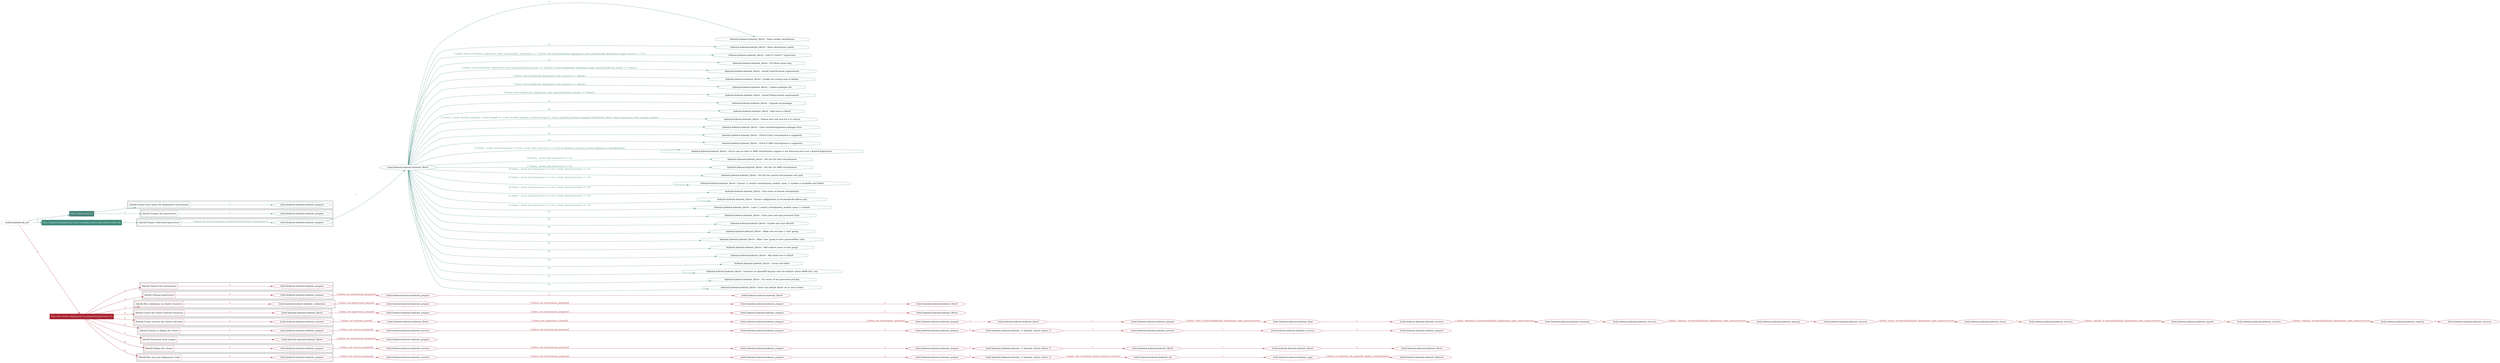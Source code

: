 digraph {
	graph [concentrate=true ordering=in rankdir=LR ratio=fill]
	edge [esep=5 sep=10]
	"kubeinit/playbook.yml" [id=root_node style=dotted]
	play_2ddb8e21 [label="Play: Initial setup (1)" color="#48847a" fontcolor="#ffffff" id=play_2ddb8e21 shape=box style=filled tooltip=localhost]
	"kubeinit/playbook.yml" -> play_2ddb8e21 [label="1 " color="#48847a" fontcolor="#48847a" id=edge_68eadd86 labeltooltip="1 " tooltip="1 "]
	subgraph "kubeinit.kubeinit.kubeinit_prepare" {
		role_be6cf33f [label="[role] kubeinit.kubeinit.kubeinit_prepare" color="#48847a" id=role_be6cf33f tooltip="kubeinit.kubeinit.kubeinit_prepare"]
	}
	subgraph "kubeinit.kubeinit.kubeinit_prepare" {
		role_a92c097d [label="[role] kubeinit.kubeinit.kubeinit_prepare" color="#48847a" id=role_a92c097d tooltip="kubeinit.kubeinit.kubeinit_prepare"]
	}
	subgraph "Play: Initial setup (1)" {
		play_2ddb8e21 -> block_52557216 [label=1 color="#48847a" fontcolor="#48847a" id=edge_1f7f72be labeltooltip=1 tooltip=1]
		subgraph cluster_block_52557216 {
			block_52557216 [label="[block] Gather facts about the deployment environment" color="#48847a" id=block_52557216 labeltooltip="Gather facts about the deployment environment" shape=box tooltip="Gather facts about the deployment environment"]
			block_52557216 -> role_be6cf33f [label="1 " color="#48847a" fontcolor="#48847a" id=edge_240f2857 labeltooltip="1 " tooltip="1 "]
		}
		play_2ddb8e21 -> block_d12c703f [label=2 color="#48847a" fontcolor="#48847a" id=edge_865a74bf labeltooltip=2 tooltip=2]
		subgraph cluster_block_d12c703f {
			block_d12c703f [label="[block] Prepare the hypervisors" color="#48847a" id=block_d12c703f labeltooltip="Prepare the hypervisors" shape=box tooltip="Prepare the hypervisors"]
			block_d12c703f -> role_a92c097d [label="1 " color="#48847a" fontcolor="#48847a" id=edge_dc809b95 labeltooltip="1 " tooltip="1 "]
		}
	}
	play_a19885e9 [label="Play: Prepare all hypervisor hosts to deploy service and cluster nodes (0)" color="#418b7d" fontcolor="#ffffff" id=play_a19885e9 shape=box style=filled tooltip="Play: Prepare all hypervisor hosts to deploy service and cluster nodes (0)"]
	"kubeinit/playbook.yml" -> play_a19885e9 [label="2 " color="#418b7d" fontcolor="#418b7d" id=edge_f4ba364e labeltooltip="2 " tooltip="2 "]
	subgraph "kubeinit.kubeinit.kubeinit_libvirt" {
		role_08b41b4d [label="[role] kubeinit.kubeinit.kubeinit_libvirt" color="#418b7d" id=role_08b41b4d tooltip="kubeinit.kubeinit.kubeinit_libvirt"]
		task_6a927951 [label="kubeinit.kubeinit.kubeinit_libvirt : Show ansible_distribution" color="#418b7d" id=task_6a927951 shape=octagon tooltip="kubeinit.kubeinit.kubeinit_libvirt : Show ansible_distribution"]
		role_08b41b4d -> task_6a927951 [label="1 " color="#418b7d" fontcolor="#418b7d" id=edge_8b10ac82 labeltooltip="1 " tooltip="1 "]
		task_d7b61d42 [label="kubeinit.kubeinit.kubeinit_libvirt : Show distribution_family" color="#418b7d" id=task_d7b61d42 shape=octagon tooltip="kubeinit.kubeinit.kubeinit_libvirt : Show distribution_family"]
		role_08b41b4d -> task_d7b61d42 [label="2 " color="#418b7d" fontcolor="#418b7d" id=edge_a71e2b2e labeltooltip="2 " tooltip="2 "]
		task_85e3b3ca [label="kubeinit.kubeinit.kubeinit_libvirt : Fails if CentOS 7 hypervisor" color="#418b7d" id=task_85e3b3ca shape=octagon tooltip="kubeinit.kubeinit.kubeinit_libvirt : Fails if CentOS 7 hypervisor"]
		role_08b41b4d -> task_85e3b3ca [label="3 [when: (hostvars[kubeinit_deployment_node_name].ansible_distribution == 'CentOS' and hostvars[kubeinit_deployment_node_name].ansible_distribution_major_version == \"7\")]" color="#418b7d" fontcolor="#418b7d" id=edge_622d1def labeltooltip="3 [when: (hostvars[kubeinit_deployment_node_name].ansible_distribution == 'CentOS' and hostvars[kubeinit_deployment_node_name].ansible_distribution_major_version == \"7\")]" tooltip="3 [when: (hostvars[kubeinit_deployment_node_name].ansible_distribution == 'CentOS' and hostvars[kubeinit_deployment_node_name].ansible_distribution_major_version == \"7\")]"]
		task_50e1c376 [label="kubeinit.kubeinit.kubeinit_libvirt : Fix libvirt qemu bug" color="#418b7d" id=task_50e1c376 shape=octagon tooltip="kubeinit.kubeinit.kubeinit_libvirt : Fix libvirt qemu bug"]
		role_08b41b4d -> task_50e1c376 [label="4 " color="#418b7d" fontcolor="#418b7d" id=edge_ab2e9c7b labeltooltip="4 " tooltip="4 "]
		task_b64d51ab [label="kubeinit.kubeinit.kubeinit_libvirt : Install CentOS based requirements" color="#418b7d" id=task_b64d51ab shape=octagon tooltip="kubeinit.kubeinit.kubeinit_libvirt : Install CentOS based requirements"]
		role_08b41b4d -> task_b64d51ab [label="5 [when: hostvars[kubeinit_deployment_node_name].distribution_family == 'CentOS' or hostvars[kubeinit_deployment_node_name].distribution_family == 'Fedora']" color="#418b7d" fontcolor="#418b7d" id=edge_4b8a35ad labeltooltip="5 [when: hostvars[kubeinit_deployment_node_name].distribution_family == 'CentOS' or hostvars[kubeinit_deployment_node_name].distribution_family == 'Fedora']" tooltip="5 [when: hostvars[kubeinit_deployment_node_name].distribution_family == 'CentOS' or hostvars[kubeinit_deployment_node_name].distribution_family == 'Fedora']"]
		task_849af0a3 [label="kubeinit.kubeinit.kubeinit_libvirt : Enable the testing repo in Debian" color="#418b7d" id=task_849af0a3 shape=octagon tooltip="kubeinit.kubeinit.kubeinit_libvirt : Enable the testing repo in Debian"]
		role_08b41b4d -> task_849af0a3 [label="6 [when: hostvars[kubeinit_deployment_node_name].os == 'debian']" color="#418b7d" fontcolor="#418b7d" id=edge_bc178ceb labeltooltip="6 [when: hostvars[kubeinit_deployment_node_name].os == 'debian']" tooltip="6 [when: hostvars[kubeinit_deployment_node_name].os == 'debian']"]
		task_544d152c [label="kubeinit.kubeinit.kubeinit_libvirt : Update packages list" color="#418b7d" id=task_544d152c shape=octagon tooltip="kubeinit.kubeinit.kubeinit_libvirt : Update packages list"]
		role_08b41b4d -> task_544d152c [label="7 [when: hostvars[kubeinit_deployment_node_name].os == 'debian']" color="#418b7d" fontcolor="#418b7d" id=edge_e316529e labeltooltip="7 [when: hostvars[kubeinit_deployment_node_name].os == 'debian']" tooltip="7 [when: hostvars[kubeinit_deployment_node_name].os == 'debian']"]
		task_3ed53340 [label="kubeinit.kubeinit.kubeinit_libvirt : Install Debian based requirements" color="#418b7d" id=task_3ed53340 shape=octagon tooltip="kubeinit.kubeinit.kubeinit_libvirt : Install Debian based requirements"]
		role_08b41b4d -> task_3ed53340 [label="8 [when: hostvars[kubeinit_deployment_node_name].distribution_family == 'Debian']" color="#418b7d" fontcolor="#418b7d" id=edge_1969a600 labeltooltip="8 [when: hostvars[kubeinit_deployment_node_name].distribution_family == 'Debian']" tooltip="8 [when: hostvars[kubeinit_deployment_node_name].distribution_family == 'Debian']"]
		task_92a5f423 [label="kubeinit.kubeinit.kubeinit_libvirt : Upgrade all packages" color="#418b7d" id=task_92a5f423 shape=octagon tooltip="kubeinit.kubeinit.kubeinit_libvirt : Upgrade all packages"]
		role_08b41b4d -> task_92a5f423 [label="9 " color="#418b7d" fontcolor="#418b7d" id=edge_8fa494d7 labeltooltip="9 " tooltip="9 "]
		task_e8bb26d6 [label="kubeinit.kubeinit.kubeinit_libvirt : Add users to libvirt" color="#418b7d" id=task_e8bb26d6 shape=octagon tooltip="kubeinit.kubeinit.kubeinit_libvirt : Add users to libvirt"]
		role_08b41b4d -> task_e8bb26d6 [label="10 " color="#418b7d" fontcolor="#418b7d" id=edge_59e5b825 labeltooltip="10 " tooltip="10 "]
		task_59cddda2 [label="kubeinit.kubeinit.kubeinit_libvirt : Reboot host and wait for it to restart" color="#418b7d" id=task_59cddda2 shape=octagon tooltip="kubeinit.kubeinit.kubeinit_libvirt : Reboot host and wait for it to restart"]
		role_08b41b4d -> task_59cddda2 [label="11 [when: (_result_installed_packages_centos.changed or _result_installed_packages_debian.changed or _result_upgraded_packages.changed) and kubeinit_libvirt_reboot_hypervisors_after_package_update]" color="#418b7d" fontcolor="#418b7d" id=edge_4f284ac4 labeltooltip="11 [when: (_result_installed_packages_centos.changed or _result_installed_packages_debian.changed or _result_upgraded_packages.changed) and kubeinit_libvirt_reboot_hypervisors_after_package_update]" tooltip="11 [when: (_result_installed_packages_centos.changed or _result_installed_packages_debian.changed or _result_upgraded_packages.changed) and kubeinit_libvirt_reboot_hypervisors_after_package_update]"]
		task_26b71918 [label="kubeinit.kubeinit.kubeinit_libvirt : Clear installed/upgraded packages facts" color="#418b7d" id=task_26b71918 shape=octagon tooltip="kubeinit.kubeinit.kubeinit_libvirt : Clear installed/upgraded packages facts"]
		role_08b41b4d -> task_26b71918 [label="12 " color="#418b7d" fontcolor="#418b7d" id=edge_97cb4168 labeltooltip="12 " tooltip="12 "]
		task_96b1e086 [label="kubeinit.kubeinit.kubeinit_libvirt : Check if Intel virtualization is supported" color="#418b7d" id=task_96b1e086 shape=octagon tooltip="kubeinit.kubeinit.kubeinit_libvirt : Check if Intel virtualization is supported"]
		role_08b41b4d -> task_96b1e086 [label="13 " color="#418b7d" fontcolor="#418b7d" id=edge_eb38524d labeltooltip="13 " tooltip="13 "]
		task_dd92a0d4 [label="kubeinit.kubeinit.kubeinit_libvirt : Check if AMD virtualization is supported" color="#418b7d" id=task_dd92a0d4 shape=octagon tooltip="kubeinit.kubeinit.kubeinit_libvirt : Check if AMD virtualization is supported"]
		role_08b41b4d -> task_dd92a0d4 [label="14 " color="#418b7d" fontcolor="#418b7d" id=edge_ce9cf7ab labeltooltip="14 " tooltip="14 "]
		task_05ab2b16 [label="kubeinit.kubeinit.kubeinit_libvirt : Fail in case no Intel or AMD virtualization support is not detected and is not a hosted deployment." color="#418b7d" id=task_05ab2b16 shape=octagon tooltip="kubeinit.kubeinit.kubeinit_libvirt : Fail in case no Intel or AMD virtualization support is not detected and is not a hosted deployment."]
		role_08b41b4d -> task_05ab2b16 [label="15 [when: _result_intel_processor.rc != 0 and _result_amd_processor.rc != 0 and not (kubeinit_inventory_hosted_deployment | default(false))]" color="#418b7d" fontcolor="#418b7d" id=edge_81df37b1 labeltooltip="15 [when: _result_intel_processor.rc != 0 and _result_amd_processor.rc != 0 and not (kubeinit_inventory_hosted_deployment | default(false))]" tooltip="15 [when: _result_intel_processor.rc != 0 and _result_amd_processor.rc != 0 and not (kubeinit_inventory_hosted_deployment | default(false))]"]
		task_f7043f88 [label="kubeinit.kubeinit.kubeinit_libvirt : Set fact for Intel virtualization" color="#418b7d" id=task_f7043f88 shape=octagon tooltip="kubeinit.kubeinit.kubeinit_libvirt : Set fact for Intel virtualization"]
		role_08b41b4d -> task_f7043f88 [label="16 [when: _result_intel_processor.rc == 0]" color="#418b7d" fontcolor="#418b7d" id=edge_19f4fea4 labeltooltip="16 [when: _result_intel_processor.rc == 0]" tooltip="16 [when: _result_intel_processor.rc == 0]"]
		task_cc2a5662 [label="kubeinit.kubeinit.kubeinit_libvirt : Set fact for AMD virtualization" color="#418b7d" id=task_cc2a5662 shape=octagon tooltip="kubeinit.kubeinit.kubeinit_libvirt : Set fact for AMD virtualization"]
		role_08b41b4d -> task_cc2a5662 [label="17 [when: _result_amd_processor.rc == 0]" color="#418b7d" fontcolor="#418b7d" id=edge_497802e7 labeltooltip="17 [when: _result_amd_processor.rc == 0]" tooltip="17 [when: _result_amd_processor.rc == 0]"]
		task_36c834d0 [label="kubeinit.kubeinit.kubeinit_libvirt : Set fact for nested virtualization test path" color="#418b7d" id=task_36c834d0 shape=octagon tooltip="kubeinit.kubeinit.kubeinit_libvirt : Set fact for nested virtualization test path"]
		role_08b41b4d -> task_36c834d0 [label="18 [when: _result_intel_processor.rc == 0 or _result_amd_processor.rc == 0]" color="#418b7d" fontcolor="#418b7d" id=edge_061f41ca labeltooltip="18 [when: _result_intel_processor.rc == 0 or _result_amd_processor.rc == 0]" tooltip="18 [when: _result_intel_processor.rc == 0 or _result_amd_processor.rc == 0]"]
		task_388ab253 [label="kubeinit.kubeinit.kubeinit_libvirt : Ensure {{ nested_virtualization_module_name }} module is available and loaded" color="#418b7d" id=task_388ab253 shape=octagon tooltip="kubeinit.kubeinit.kubeinit_libvirt : Ensure {{ nested_virtualization_module_name }} module is available and loaded"]
		role_08b41b4d -> task_388ab253 [label="19 [when: _result_intel_processor.rc == 0 or _result_amd_processor.rc == 0]" color="#418b7d" fontcolor="#418b7d" id=edge_1cafc811 labeltooltip="19 [when: _result_intel_processor.rc == 0 or _result_amd_processor.rc == 0]" tooltip="19 [when: _result_intel_processor.rc == 0 or _result_amd_processor.rc == 0]"]
		task_91b04ce1 [label="kubeinit.kubeinit.kubeinit_libvirt : Test status of nested virtualization" color="#418b7d" id=task_91b04ce1 shape=octagon tooltip="kubeinit.kubeinit.kubeinit_libvirt : Test status of nested virtualization"]
		role_08b41b4d -> task_91b04ce1 [label="20 [when: _result_intel_processor.rc == 0 or _result_amd_processor.rc == 0]" color="#418b7d" fontcolor="#418b7d" id=edge_7a78c394 labeltooltip="20 [when: _result_intel_processor.rc == 0 or _result_amd_processor.rc == 0]" tooltip="20 [when: _result_intel_processor.rc == 0 or _result_amd_processor.rc == 0]"]
		task_13fdd59e [label="kubeinit.kubeinit.kubeinit_libvirt : Persist configuration in /etc/modprobe.d/kvm.conf" color="#418b7d" id=task_13fdd59e shape=octagon tooltip="kubeinit.kubeinit.kubeinit_libvirt : Persist configuration in /etc/modprobe.d/kvm.conf"]
		role_08b41b4d -> task_13fdd59e [label="21 [when: _result_intel_processor.rc == 0 or _result_amd_processor.rc == 0]" color="#418b7d" fontcolor="#418b7d" id=edge_20e3887d labeltooltip="21 [when: _result_intel_processor.rc == 0 or _result_amd_processor.rc == 0]" tooltip="21 [when: _result_intel_processor.rc == 0 or _result_amd_processor.rc == 0]"]
		task_ee908ef3 [label="kubeinit.kubeinit.kubeinit_libvirt : Load {{ nested_virtualization_module_name }} module" color="#418b7d" id=task_ee908ef3 shape=octagon tooltip="kubeinit.kubeinit.kubeinit_libvirt : Load {{ nested_virtualization_module_name }} module"]
		role_08b41b4d -> task_ee908ef3 [label="22 [when: _result_intel_processor.rc == 0 or _result_amd_processor.rc == 0]" color="#418b7d" fontcolor="#418b7d" id=edge_2d3daf8c labeltooltip="22 [when: _result_intel_processor.rc == 0 or _result_amd_processor.rc == 0]" tooltip="22 [when: _result_intel_processor.rc == 0 or _result_amd_processor.rc == 0]"]
		task_c4678c27 [label="kubeinit.kubeinit.kubeinit_libvirt : Clear intel and amd processor facts" color="#418b7d" id=task_c4678c27 shape=octagon tooltip="kubeinit.kubeinit.kubeinit_libvirt : Clear intel and amd processor facts"]
		role_08b41b4d -> task_c4678c27 [label="23 " color="#418b7d" fontcolor="#418b7d" id=edge_de25c755 labeltooltip="23 " tooltip="23 "]
		task_cfa3860d [label="kubeinit.kubeinit.kubeinit_libvirt : Enable and start libvirtd" color="#418b7d" id=task_cfa3860d shape=octagon tooltip="kubeinit.kubeinit.kubeinit_libvirt : Enable and start libvirtd"]
		role_08b41b4d -> task_cfa3860d [label="24 " color="#418b7d" fontcolor="#418b7d" id=edge_c1818a54 labeltooltip="24 " tooltip="24 "]
		task_13170f7a [label="kubeinit.kubeinit.kubeinit_libvirt : Make sure we have a 'toor' group" color="#418b7d" id=task_13170f7a shape=octagon tooltip="kubeinit.kubeinit.kubeinit_libvirt : Make sure we have a 'toor' group"]
		role_08b41b4d -> task_13170f7a [label="25 " color="#418b7d" fontcolor="#418b7d" id=edge_a41d230a labeltooltip="25 " tooltip="25 "]
		task_74bf563c [label="kubeinit.kubeinit.kubeinit_libvirt : Allow 'toor' group to have passwordless sudo" color="#418b7d" id=task_74bf563c shape=octagon tooltip="kubeinit.kubeinit.kubeinit_libvirt : Allow 'toor' group to have passwordless sudo"]
		role_08b41b4d -> task_74bf563c [label="26 " color="#418b7d" fontcolor="#418b7d" id=edge_f2416cbf labeltooltip="26 " tooltip="26 "]
		task_524c4768 [label="kubeinit.kubeinit.kubeinit_libvirt : Add sudoers users to toor group" color="#418b7d" id=task_524c4768 shape=octagon tooltip="kubeinit.kubeinit.kubeinit_libvirt : Add sudoers users to toor group"]
		role_08b41b4d -> task_524c4768 [label="27 " color="#418b7d" fontcolor="#418b7d" id=edge_ca2f8134 labeltooltip="27 " tooltip="27 "]
		task_a200d04f [label="kubeinit.kubeinit.kubeinit_libvirt : Add cloud user to libvirt" color="#418b7d" id=task_a200d04f shape=octagon tooltip="kubeinit.kubeinit.kubeinit_libvirt : Add cloud user to libvirt"]
		role_08b41b4d -> task_a200d04f [label="28 " color="#418b7d" fontcolor="#418b7d" id=edge_1b40ef7c labeltooltip="28 " tooltip="28 "]
		task_0a436e0b [label="kubeinit.kubeinit.kubeinit_libvirt : Create ssh folder" color="#418b7d" id=task_0a436e0b shape=octagon tooltip="kubeinit.kubeinit.kubeinit_libvirt : Create ssh folder"]
		role_08b41b4d -> task_0a436e0b [label="29 " color="#418b7d" fontcolor="#418b7d" id=edge_f94f4b33 labeltooltip="29 " tooltip="29 "]
		task_559a4a96 [label="kubeinit.kubeinit.kubeinit_libvirt : Generate an OpenSSH keypair with the default values (4096 bits, rsa)" color="#418b7d" id=task_559a4a96 shape=octagon tooltip="kubeinit.kubeinit.kubeinit_libvirt : Generate an OpenSSH keypair with the default values (4096 bits, rsa)"]
		role_08b41b4d -> task_559a4a96 [label="30 " color="#418b7d" fontcolor="#418b7d" id=edge_5fb9756e labeltooltip="30 " tooltip="30 "]
		task_0d198d7e [label="kubeinit.kubeinit.kubeinit_libvirt : Fix owner of the generated pub key" color="#418b7d" id=task_0d198d7e shape=octagon tooltip="kubeinit.kubeinit.kubeinit_libvirt : Fix owner of the generated pub key"]
		role_08b41b4d -> task_0d198d7e [label="31 " color="#418b7d" fontcolor="#418b7d" id=edge_522281ca labeltooltip="31 " tooltip="31 "]
		task_8d0fb03d [label="kubeinit.kubeinit.kubeinit_libvirt : Insert the default libvirt uri in user's home" color="#418b7d" id=task_8d0fb03d shape=octagon tooltip="kubeinit.kubeinit.kubeinit_libvirt : Insert the default libvirt uri in user's home"]
		role_08b41b4d -> task_8d0fb03d [label="32 " color="#418b7d" fontcolor="#418b7d" id=edge_915c63ca labeltooltip="32 " tooltip="32 "]
	}
	subgraph "kubeinit.kubeinit.kubeinit_prepare" {
		role_b9508e24 [label="[role] kubeinit.kubeinit.kubeinit_prepare" color="#418b7d" id=role_b9508e24 tooltip="kubeinit.kubeinit.kubeinit_prepare"]
		role_b9508e24 -> role_08b41b4d [label="1 " color="#418b7d" fontcolor="#418b7d" id=edge_90c00016 labeltooltip="1 " tooltip="1 "]
	}
	subgraph "Play: Prepare all hypervisor hosts to deploy service and cluster nodes (0)" {
		play_a19885e9 -> block_8260def2 [label=1 color="#418b7d" fontcolor="#418b7d" id=edge_4389b579 labeltooltip=1 tooltip=1]
		subgraph cluster_block_8260def2 {
			block_8260def2 [label="[block] Prepare individual hypervisors" color="#418b7d" id=block_8260def2 labeltooltip="Prepare individual hypervisors" shape=box tooltip="Prepare individual hypervisors"]
			block_8260def2 -> role_b9508e24 [label="1 [when: inventory_hostname in hostvars['kubeinit-facts'].hypervisors]" color="#418b7d" fontcolor="#418b7d" id=edge_e099c6d2 labeltooltip="1 [when: inventory_hostname in hostvars['kubeinit-facts'].hypervisors]" tooltip="1 [when: inventory_hostname in hostvars['kubeinit-facts'].hypervisors]"]
		}
	}
	play_1e72976e [label="Play: Run cluster deployment on prepared hypervisors (1)" color="#a92330" fontcolor="#ffffff" id=play_1e72976e shape=box style=filled tooltip=localhost]
	"kubeinit/playbook.yml" -> play_1e72976e [label="3 " color="#a92330" fontcolor="#a92330" id=edge_0025c4bb labeltooltip="3 " tooltip="3 "]
	subgraph "kubeinit.kubeinit.kubeinit_prepare" {
		role_2c91c3fd [label="[role] kubeinit.kubeinit.kubeinit_prepare" color="#a92330" id=role_2c91c3fd tooltip="kubeinit.kubeinit.kubeinit_prepare"]
	}
	subgraph "kubeinit.kubeinit.kubeinit_libvirt" {
		role_372d0b15 [label="[role] kubeinit.kubeinit.kubeinit_libvirt" color="#a92330" id=role_372d0b15 tooltip="kubeinit.kubeinit.kubeinit_libvirt"]
	}
	subgraph "kubeinit.kubeinit.kubeinit_prepare" {
		role_18170af6 [label="[role] kubeinit.kubeinit.kubeinit_prepare" color="#a92330" id=role_18170af6 tooltip="kubeinit.kubeinit.kubeinit_prepare"]
		role_18170af6 -> role_372d0b15 [label="1 " color="#a92330" fontcolor="#a92330" id=edge_f3bc9f8b labeltooltip="1 " tooltip="1 "]
	}
	subgraph "kubeinit.kubeinit.kubeinit_prepare" {
		role_a8dfbb9e [label="[role] kubeinit.kubeinit.kubeinit_prepare" color="#a92330" id=role_a8dfbb9e tooltip="kubeinit.kubeinit.kubeinit_prepare"]
		role_a8dfbb9e -> role_18170af6 [label="1 [when: not environment_prepared]" color="#a92330" fontcolor="#a92330" id=edge_07f59df7 labeltooltip="1 [when: not environment_prepared]" tooltip="1 [when: not environment_prepared]"]
	}
	subgraph "kubeinit.kubeinit.kubeinit_libvirt" {
		role_5ed0aa90 [label="[role] kubeinit.kubeinit.kubeinit_libvirt" color="#a92330" id=role_5ed0aa90 tooltip="kubeinit.kubeinit.kubeinit_libvirt"]
	}
	subgraph "kubeinit.kubeinit.kubeinit_prepare" {
		role_627abfef [label="[role] kubeinit.kubeinit.kubeinit_prepare" color="#a92330" id=role_627abfef tooltip="kubeinit.kubeinit.kubeinit_prepare"]
		role_627abfef -> role_5ed0aa90 [label="1 " color="#a92330" fontcolor="#a92330" id=edge_24b1f3c3 labeltooltip="1 " tooltip="1 "]
	}
	subgraph "kubeinit.kubeinit.kubeinit_prepare" {
		role_facf821c [label="[role] kubeinit.kubeinit.kubeinit_prepare" color="#a92330" id=role_facf821c tooltip="kubeinit.kubeinit.kubeinit_prepare"]
		role_facf821c -> role_627abfef [label="1 [when: not environment_prepared]" color="#a92330" fontcolor="#a92330" id=edge_45fa4535 labeltooltip="1 [when: not environment_prepared]" tooltip="1 [when: not environment_prepared]"]
	}
	subgraph "kubeinit.kubeinit.kubeinit_validations" {
		role_c5536af6 [label="[role] kubeinit.kubeinit.kubeinit_validations" color="#a92330" id=role_c5536af6 tooltip="kubeinit.kubeinit.kubeinit_validations"]
		role_c5536af6 -> role_facf821c [label="1 [when: not hypervisors_cleaned]" color="#a92330" fontcolor="#a92330" id=edge_6aacbde2 labeltooltip="1 [when: not hypervisors_cleaned]" tooltip="1 [when: not hypervisors_cleaned]"]
	}
	subgraph "kubeinit.kubeinit.kubeinit_libvirt" {
		role_ce2fb3d0 [label="[role] kubeinit.kubeinit.kubeinit_libvirt" color="#a92330" id=role_ce2fb3d0 tooltip="kubeinit.kubeinit.kubeinit_libvirt"]
	}
	subgraph "kubeinit.kubeinit.kubeinit_prepare" {
		role_f3848cd6 [label="[role] kubeinit.kubeinit.kubeinit_prepare" color="#a92330" id=role_f3848cd6 tooltip="kubeinit.kubeinit.kubeinit_prepare"]
		role_f3848cd6 -> role_ce2fb3d0 [label="1 " color="#a92330" fontcolor="#a92330" id=edge_dc218e42 labeltooltip="1 " tooltip="1 "]
	}
	subgraph "kubeinit.kubeinit.kubeinit_prepare" {
		role_d4bd867c [label="[role] kubeinit.kubeinit.kubeinit_prepare" color="#a92330" id=role_d4bd867c tooltip="kubeinit.kubeinit.kubeinit_prepare"]
		role_d4bd867c -> role_f3848cd6 [label="1 [when: not environment_prepared]" color="#a92330" fontcolor="#a92330" id=edge_76a99482 labeltooltip="1 [when: not environment_prepared]" tooltip="1 [when: not environment_prepared]"]
	}
	subgraph "kubeinit.kubeinit.kubeinit_libvirt" {
		role_0e3b53aa [label="[role] kubeinit.kubeinit.kubeinit_libvirt" color="#a92330" id=role_0e3b53aa tooltip="kubeinit.kubeinit.kubeinit_libvirt"]
		role_0e3b53aa -> role_d4bd867c [label="1 [when: not hypervisors_cleaned]" color="#a92330" fontcolor="#a92330" id=edge_ad957bba labeltooltip="1 [when: not hypervisors_cleaned]" tooltip="1 [when: not hypervisors_cleaned]"]
	}
	subgraph "kubeinit.kubeinit.kubeinit_services" {
		role_3fcef2a4 [label="[role] kubeinit.kubeinit.kubeinit_services" color="#a92330" id=role_3fcef2a4 tooltip="kubeinit.kubeinit.kubeinit_services"]
	}
	subgraph "kubeinit.kubeinit.kubeinit_registry" {
		role_05ce9b25 [label="[role] kubeinit.kubeinit.kubeinit_registry" color="#a92330" id=role_05ce9b25 tooltip="kubeinit.kubeinit.kubeinit_registry"]
		role_05ce9b25 -> role_3fcef2a4 [label="1 " color="#a92330" fontcolor="#a92330" id=edge_71b8f510 labeltooltip="1 " tooltip="1 "]
	}
	subgraph "kubeinit.kubeinit.kubeinit_services" {
		role_eaba6ee8 [label="[role] kubeinit.kubeinit.kubeinit_services" color="#a92330" id=role_eaba6ee8 tooltip="kubeinit.kubeinit.kubeinit_services"]
		role_eaba6ee8 -> role_05ce9b25 [label="1 [when: 'registry' in hostvars[kubeinit_deployment_node_name].services]" color="#a92330" fontcolor="#a92330" id=edge_5ea7ef9a labeltooltip="1 [when: 'registry' in hostvars[kubeinit_deployment_node_name].services]" tooltip="1 [when: 'registry' in hostvars[kubeinit_deployment_node_name].services]"]
	}
	subgraph "kubeinit.kubeinit.kubeinit_apache" {
		role_1c7cf539 [label="[role] kubeinit.kubeinit.kubeinit_apache" color="#a92330" id=role_1c7cf539 tooltip="kubeinit.kubeinit.kubeinit_apache"]
		role_1c7cf539 -> role_eaba6ee8 [label="1 " color="#a92330" fontcolor="#a92330" id=edge_34841ed1 labeltooltip="1 " tooltip="1 "]
	}
	subgraph "kubeinit.kubeinit.kubeinit_services" {
		role_2158385d [label="[role] kubeinit.kubeinit.kubeinit_services" color="#a92330" id=role_2158385d tooltip="kubeinit.kubeinit.kubeinit_services"]
		role_2158385d -> role_1c7cf539 [label="1 [when: 'apache' in hostvars[kubeinit_deployment_node_name].services]" color="#a92330" fontcolor="#a92330" id=edge_2820d301 labeltooltip="1 [when: 'apache' in hostvars[kubeinit_deployment_node_name].services]" tooltip="1 [when: 'apache' in hostvars[kubeinit_deployment_node_name].services]"]
	}
	subgraph "kubeinit.kubeinit.kubeinit_nexus" {
		role_20fc4167 [label="[role] kubeinit.kubeinit.kubeinit_nexus" color="#a92330" id=role_20fc4167 tooltip="kubeinit.kubeinit.kubeinit_nexus"]
		role_20fc4167 -> role_2158385d [label="1 " color="#a92330" fontcolor="#a92330" id=edge_cbfb53e8 labeltooltip="1 " tooltip="1 "]
	}
	subgraph "kubeinit.kubeinit.kubeinit_services" {
		role_06c22457 [label="[role] kubeinit.kubeinit.kubeinit_services" color="#a92330" id=role_06c22457 tooltip="kubeinit.kubeinit.kubeinit_services"]
		role_06c22457 -> role_20fc4167 [label="1 [when: 'nexus' in hostvars[kubeinit_deployment_node_name].services]" color="#a92330" fontcolor="#a92330" id=edge_ff051fb9 labeltooltip="1 [when: 'nexus' in hostvars[kubeinit_deployment_node_name].services]" tooltip="1 [when: 'nexus' in hostvars[kubeinit_deployment_node_name].services]"]
	}
	subgraph "kubeinit.kubeinit.kubeinit_haproxy" {
		role_9aee2701 [label="[role] kubeinit.kubeinit.kubeinit_haproxy" color="#a92330" id=role_9aee2701 tooltip="kubeinit.kubeinit.kubeinit_haproxy"]
		role_9aee2701 -> role_06c22457 [label="1 " color="#a92330" fontcolor="#a92330" id=edge_436ef4ca labeltooltip="1 " tooltip="1 "]
	}
	subgraph "kubeinit.kubeinit.kubeinit_services" {
		role_91e5d393 [label="[role] kubeinit.kubeinit.kubeinit_services" color="#a92330" id=role_91e5d393 tooltip="kubeinit.kubeinit.kubeinit_services"]
		role_91e5d393 -> role_9aee2701 [label="1 [when: 'haproxy' in hostvars[kubeinit_deployment_node_name].services]" color="#a92330" fontcolor="#a92330" id=edge_f4b55188 labeltooltip="1 [when: 'haproxy' in hostvars[kubeinit_deployment_node_name].services]" tooltip="1 [when: 'haproxy' in hostvars[kubeinit_deployment_node_name].services]"]
	}
	subgraph "kubeinit.kubeinit.kubeinit_dnsmasq" {
		role_6af37abc [label="[role] kubeinit.kubeinit.kubeinit_dnsmasq" color="#a92330" id=role_6af37abc tooltip="kubeinit.kubeinit.kubeinit_dnsmasq"]
		role_6af37abc -> role_91e5d393 [label="1 " color="#a92330" fontcolor="#a92330" id=edge_dd8cda9a labeltooltip="1 " tooltip="1 "]
	}
	subgraph "kubeinit.kubeinit.kubeinit_services" {
		role_9eb1523a [label="[role] kubeinit.kubeinit.kubeinit_services" color="#a92330" id=role_9eb1523a tooltip="kubeinit.kubeinit.kubeinit_services"]
		role_9eb1523a -> role_6af37abc [label="1 [when: 'dnsmasq' in hostvars[kubeinit_deployment_node_name].services]" color="#a92330" fontcolor="#a92330" id=edge_cfe0b588 labeltooltip="1 [when: 'dnsmasq' in hostvars[kubeinit_deployment_node_name].services]" tooltip="1 [when: 'dnsmasq' in hostvars[kubeinit_deployment_node_name].services]"]
	}
	subgraph "kubeinit.kubeinit.kubeinit_bind" {
		role_1b16c4b0 [label="[role] kubeinit.kubeinit.kubeinit_bind" color="#a92330" id=role_1b16c4b0 tooltip="kubeinit.kubeinit.kubeinit_bind"]
		role_1b16c4b0 -> role_9eb1523a [label="1 " color="#a92330" fontcolor="#a92330" id=edge_9f6cc9c8 labeltooltip="1 " tooltip="1 "]
	}
	subgraph "kubeinit.kubeinit.kubeinit_prepare" {
		role_7418ee74 [label="[role] kubeinit.kubeinit.kubeinit_prepare" color="#a92330" id=role_7418ee74 tooltip="kubeinit.kubeinit.kubeinit_prepare"]
		role_7418ee74 -> role_1b16c4b0 [label="1 [when: 'bind' in hostvars[kubeinit_deployment_node_name].services]" color="#a92330" fontcolor="#a92330" id=edge_f619c14e labeltooltip="1 [when: 'bind' in hostvars[kubeinit_deployment_node_name].services]" tooltip="1 [when: 'bind' in hostvars[kubeinit_deployment_node_name].services]"]
	}
	subgraph "kubeinit.kubeinit.kubeinit_libvirt" {
		role_f1ad43ee [label="[role] kubeinit.kubeinit.kubeinit_libvirt" color="#a92330" id=role_f1ad43ee tooltip="kubeinit.kubeinit.kubeinit_libvirt"]
		role_f1ad43ee -> role_7418ee74 [label="1 " color="#a92330" fontcolor="#a92330" id=edge_6ca1c5d7 labeltooltip="1 " tooltip="1 "]
	}
	subgraph "kubeinit.kubeinit.kubeinit_prepare" {
		role_639dfb2f [label="[role] kubeinit.kubeinit.kubeinit_prepare" color="#a92330" id=role_639dfb2f tooltip="kubeinit.kubeinit.kubeinit_prepare"]
		role_639dfb2f -> role_f1ad43ee [label="1 " color="#a92330" fontcolor="#a92330" id=edge_64c717c5 labeltooltip="1 " tooltip="1 "]
	}
	subgraph "kubeinit.kubeinit.kubeinit_prepare" {
		role_93fd21a5 [label="[role] kubeinit.kubeinit.kubeinit_prepare" color="#a92330" id=role_93fd21a5 tooltip="kubeinit.kubeinit.kubeinit_prepare"]
		role_93fd21a5 -> role_639dfb2f [label="1 [when: not environment_prepared]" color="#a92330" fontcolor="#a92330" id=edge_d5f95891 labeltooltip="1 [when: not environment_prepared]" tooltip="1 [when: not environment_prepared]"]
	}
	subgraph "kubeinit.kubeinit.kubeinit_libvirt" {
		role_58c5c0df [label="[role] kubeinit.kubeinit.kubeinit_libvirt" color="#a92330" id=role_58c5c0df tooltip="kubeinit.kubeinit.kubeinit_libvirt"]
		role_58c5c0df -> role_93fd21a5 [label="1 [when: not hypervisors_cleaned]" color="#a92330" fontcolor="#a92330" id=edge_e39e93f3 labeltooltip="1 [when: not hypervisors_cleaned]" tooltip="1 [when: not hypervisors_cleaned]"]
	}
	subgraph "kubeinit.kubeinit.kubeinit_services" {
		role_966cb69c [label="[role] kubeinit.kubeinit.kubeinit_services" color="#a92330" id=role_966cb69c tooltip="kubeinit.kubeinit.kubeinit_services"]
		role_966cb69c -> role_58c5c0df [label="1 [when: not network_created]" color="#a92330" fontcolor="#a92330" id=edge_9793f53e labeltooltip="1 [when: not network_created]" tooltip="1 [when: not network_created]"]
	}
	subgraph "kubeinit.kubeinit.kubeinit_prepare" {
		role_90ace937 [label="[role] kubeinit.kubeinit.kubeinit_prepare" color="#a92330" id=role_90ace937 tooltip="kubeinit.kubeinit.kubeinit_prepare"]
	}
	subgraph "kubeinit.kubeinit.kubeinit_services" {
		role_632d7024 [label="[role] kubeinit.kubeinit.kubeinit_services" color="#a92330" id=role_632d7024 tooltip="kubeinit.kubeinit.kubeinit_services"]
		role_632d7024 -> role_90ace937 [label="1 " color="#a92330" fontcolor="#a92330" id=edge_10f6f5e3 labeltooltip="1 " tooltip="1 "]
	}
	subgraph "kubeinit.kubeinit.kubeinit_services" {
		role_56623633 [label="[role] kubeinit.kubeinit.kubeinit_services" color="#a92330" id=role_56623633 tooltip="kubeinit.kubeinit.kubeinit_services"]
		role_56623633 -> role_632d7024 [label="1 " color="#a92330" fontcolor="#a92330" id=edge_97825a81 labeltooltip="1 " tooltip="1 "]
	}
	subgraph "kubeinit.kubeinit.kubeinit_{{ kubeinit_cluster_distro }}" {
		role_7b037af0 [label="[role] kubeinit.kubeinit.kubeinit_{{ kubeinit_cluster_distro }}" color="#a92330" id=role_7b037af0 tooltip="kubeinit.kubeinit.kubeinit_{{ kubeinit_cluster_distro }}"]
		role_7b037af0 -> role_56623633 [label="1 " color="#a92330" fontcolor="#a92330" id=edge_0987fbdc labeltooltip="1 " tooltip="1 "]
	}
	subgraph "kubeinit.kubeinit.kubeinit_prepare" {
		role_2f539929 [label="[role] kubeinit.kubeinit.kubeinit_prepare" color="#a92330" id=role_2f539929 tooltip="kubeinit.kubeinit.kubeinit_prepare"]
		role_2f539929 -> role_7b037af0 [label="1 " color="#a92330" fontcolor="#a92330" id=edge_aa93c48f labeltooltip="1 " tooltip="1 "]
	}
	subgraph "kubeinit.kubeinit.kubeinit_prepare" {
		role_c1bb5f8a [label="[role] kubeinit.kubeinit.kubeinit_prepare" color="#a92330" id=role_c1bb5f8a tooltip="kubeinit.kubeinit.kubeinit_prepare"]
		role_c1bb5f8a -> role_2f539929 [label="1 " color="#a92330" fontcolor="#a92330" id=edge_871382d5 labeltooltip="1 " tooltip="1 "]
	}
	subgraph "kubeinit.kubeinit.kubeinit_services" {
		role_fbdce5a4 [label="[role] kubeinit.kubeinit.kubeinit_services" color="#a92330" id=role_fbdce5a4 tooltip="kubeinit.kubeinit.kubeinit_services"]
		role_fbdce5a4 -> role_c1bb5f8a [label="1 [when: not environment_prepared]" color="#a92330" fontcolor="#a92330" id=edge_1319d2d2 labeltooltip="1 [when: not environment_prepared]" tooltip="1 [when: not environment_prepared]"]
	}
	subgraph "kubeinit.kubeinit.kubeinit_prepare" {
		role_36ae7de4 [label="[role] kubeinit.kubeinit.kubeinit_prepare" color="#a92330" id=role_36ae7de4 tooltip="kubeinit.kubeinit.kubeinit_prepare"]
		role_36ae7de4 -> role_fbdce5a4 [label="1 [when: not services_prepared]" color="#a92330" fontcolor="#a92330" id=edge_f0d1eda6 labeltooltip="1 [when: not services_prepared]" tooltip="1 [when: not services_prepared]"]
	}
	subgraph "kubeinit.kubeinit.kubeinit_prepare" {
		role_ce52dff0 [label="[role] kubeinit.kubeinit.kubeinit_prepare" color="#a92330" id=role_ce52dff0 tooltip="kubeinit.kubeinit.kubeinit_prepare"]
	}
	subgraph "kubeinit.kubeinit.kubeinit_libvirt" {
		role_26cba594 [label="[role] kubeinit.kubeinit.kubeinit_libvirt" color="#a92330" id=role_26cba594 tooltip="kubeinit.kubeinit.kubeinit_libvirt"]
		role_26cba594 -> role_ce52dff0 [label="1 [when: not environment_prepared]" color="#a92330" fontcolor="#a92330" id=edge_01b1e37e labeltooltip="1 [when: not environment_prepared]" tooltip="1 [when: not environment_prepared]"]
	}
	subgraph "kubeinit.kubeinit.kubeinit_libvirt" {
		role_d7276b3b [label="[role] kubeinit.kubeinit.kubeinit_libvirt" color="#a92330" id=role_d7276b3b tooltip="kubeinit.kubeinit.kubeinit_libvirt"]
	}
	subgraph "kubeinit.kubeinit.kubeinit_libvirt" {
		role_5d85d0b6 [label="[role] kubeinit.kubeinit.kubeinit_libvirt" color="#a92330" id=role_5d85d0b6 tooltip="kubeinit.kubeinit.kubeinit_libvirt"]
		role_5d85d0b6 -> role_d7276b3b [label="1 " color="#a92330" fontcolor="#a92330" id=edge_d3f87f6f labeltooltip="1 " tooltip="1 "]
	}
	subgraph "kubeinit.kubeinit.kubeinit_libvirt" {
		role_0d7a20b7 [label="[role] kubeinit.kubeinit.kubeinit_libvirt" color="#a92330" id=role_0d7a20b7 tooltip="kubeinit.kubeinit.kubeinit_libvirt"]
		role_0d7a20b7 -> role_5d85d0b6 [label="1 " color="#a92330" fontcolor="#a92330" id=edge_0ac04e32 labeltooltip="1 " tooltip="1 "]
	}
	subgraph "kubeinit.kubeinit.kubeinit_{{ kubeinit_cluster_distro }}" {
		role_77c23451 [label="[role] kubeinit.kubeinit.kubeinit_{{ kubeinit_cluster_distro }}" color="#a92330" id=role_77c23451 tooltip="kubeinit.kubeinit.kubeinit_{{ kubeinit_cluster_distro }}"]
		role_77c23451 -> role_0d7a20b7 [label="1 " color="#a92330" fontcolor="#a92330" id=edge_0694432b labeltooltip="1 " tooltip="1 "]
	}
	subgraph "kubeinit.kubeinit.kubeinit_prepare" {
		role_4e45b108 [label="[role] kubeinit.kubeinit.kubeinit_prepare" color="#a92330" id=role_4e45b108 tooltip="kubeinit.kubeinit.kubeinit_prepare"]
		role_4e45b108 -> role_77c23451 [label="1 " color="#a92330" fontcolor="#a92330" id=edge_1c346693 labeltooltip="1 " tooltip="1 "]
	}
	subgraph "kubeinit.kubeinit.kubeinit_prepare" {
		role_3bdff5c4 [label="[role] kubeinit.kubeinit.kubeinit_prepare" color="#a92330" id=role_3bdff5c4 tooltip="kubeinit.kubeinit.kubeinit_prepare"]
		role_3bdff5c4 -> role_4e45b108 [label="1 " color="#a92330" fontcolor="#a92330" id=edge_15c07750 labeltooltip="1 " tooltip="1 "]
	}
	subgraph "kubeinit.kubeinit.kubeinit_services" {
		role_f095f247 [label="[role] kubeinit.kubeinit.kubeinit_services" color="#a92330" id=role_f095f247 tooltip="kubeinit.kubeinit.kubeinit_services"]
		role_f095f247 -> role_3bdff5c4 [label="1 [when: not environment_prepared]" color="#a92330" fontcolor="#a92330" id=edge_6b958711 labeltooltip="1 [when: not environment_prepared]" tooltip="1 [when: not environment_prepared]"]
	}
	subgraph "kubeinit.kubeinit.kubeinit_prepare" {
		role_640984ab [label="[role] kubeinit.kubeinit.kubeinit_prepare" color="#a92330" id=role_640984ab tooltip="kubeinit.kubeinit.kubeinit_prepare"]
		role_640984ab -> role_f095f247 [label="1 [when: not services_prepared]" color="#a92330" fontcolor="#a92330" id=edge_c166dac8 labeltooltip="1 [when: not services_prepared]" tooltip="1 [when: not services_prepared]"]
	}
	subgraph "kubeinit.kubeinit.kubeinit_kubevirt" {
		role_6d3eccd2 [label="[role] kubeinit.kubeinit.kubeinit_kubevirt" color="#a92330" id=role_6d3eccd2 tooltip="kubeinit.kubeinit.kubeinit_kubevirt"]
	}
	subgraph "kubeinit.kubeinit.kubeinit_apps" {
		role_7c9725d4 [label="[role] kubeinit.kubeinit.kubeinit_apps" color="#a92330" id=role_7c9725d4 tooltip="kubeinit.kubeinit.kubeinit_apps"]
		role_7c9725d4 -> role_6d3eccd2 [label="1 [when: not kubeinit_okd_openshift_deploy | default(False)]" color="#a92330" fontcolor="#a92330" id=edge_4b3ee584 labeltooltip="1 [when: not kubeinit_okd_openshift_deploy | default(False)]" tooltip="1 [when: not kubeinit_okd_openshift_deploy | default(False)]"]
	}
	subgraph "kubeinit.kubeinit.kubeinit_nfs" {
		role_18472a26 [label="[role] kubeinit.kubeinit.kubeinit_nfs" color="#a92330" id=role_18472a26 tooltip="kubeinit.kubeinit.kubeinit_nfs"]
		role_18472a26 -> role_7c9725d4 [label="1 " color="#a92330" fontcolor="#a92330" id=edge_05508836 labeltooltip="1 " tooltip="1 "]
	}
	subgraph "kubeinit.kubeinit.kubeinit_{{ kubeinit_cluster_distro }}" {
		role_c4e6b1a6 [label="[role] kubeinit.kubeinit.kubeinit_{{ kubeinit_cluster_distro }}" color="#a92330" id=role_c4e6b1a6 tooltip="kubeinit.kubeinit.kubeinit_{{ kubeinit_cluster_distro }}"]
		role_c4e6b1a6 -> role_18472a26 [label="1 [when: 'nfs' in kubeinit_cluster_hostvars.services]" color="#a92330" fontcolor="#a92330" id=edge_2272e54f labeltooltip="1 [when: 'nfs' in kubeinit_cluster_hostvars.services]" tooltip="1 [when: 'nfs' in kubeinit_cluster_hostvars.services]"]
	}
	subgraph "kubeinit.kubeinit.kubeinit_prepare" {
		role_c6b6c1f6 [label="[role] kubeinit.kubeinit.kubeinit_prepare" color="#a92330" id=role_c6b6c1f6 tooltip="kubeinit.kubeinit.kubeinit_prepare"]
		role_c6b6c1f6 -> role_c4e6b1a6 [label="1 " color="#a92330" fontcolor="#a92330" id=edge_95eddcfa labeltooltip="1 " tooltip="1 "]
	}
	subgraph "kubeinit.kubeinit.kubeinit_prepare" {
		role_8ca2d33b [label="[role] kubeinit.kubeinit.kubeinit_prepare" color="#a92330" id=role_8ca2d33b tooltip="kubeinit.kubeinit.kubeinit_prepare"]
		role_8ca2d33b -> role_c6b6c1f6 [label="1 " color="#a92330" fontcolor="#a92330" id=edge_c602198a labeltooltip="1 " tooltip="1 "]
	}
	subgraph "kubeinit.kubeinit.kubeinit_services" {
		role_6bff8cda [label="[role] kubeinit.kubeinit.kubeinit_services" color="#a92330" id=role_6bff8cda tooltip="kubeinit.kubeinit.kubeinit_services"]
		role_6bff8cda -> role_8ca2d33b [label="1 [when: not environment_prepared]" color="#a92330" fontcolor="#a92330" id=edge_dd4e0757 labeltooltip="1 [when: not environment_prepared]" tooltip="1 [when: not environment_prepared]"]
	}
	subgraph "kubeinit.kubeinit.kubeinit_prepare" {
		role_f98c96bb [label="[role] kubeinit.kubeinit.kubeinit_prepare" color="#a92330" id=role_f98c96bb tooltip="kubeinit.kubeinit.kubeinit_prepare"]
		role_f98c96bb -> role_6bff8cda [label="1 [when: not services_prepared]" color="#a92330" fontcolor="#a92330" id=edge_61222d6c labeltooltip="1 [when: not services_prepared]" tooltip="1 [when: not services_prepared]"]
	}
	subgraph "Play: Run cluster deployment on prepared hypervisors (1)" {
		play_1e72976e -> block_b0bd6f4c [label=1 color="#a92330" fontcolor="#a92330" id=edge_3ac82eb9 labeltooltip=1 tooltip=1]
		subgraph cluster_block_b0bd6f4c {
			block_b0bd6f4c [label="[block] Prepare the environment" color="#a92330" id=block_b0bd6f4c labeltooltip="Prepare the environment" shape=box tooltip="Prepare the environment"]
			block_b0bd6f4c -> role_2c91c3fd [label="1 " color="#a92330" fontcolor="#a92330" id=edge_517f4642 labeltooltip="1 " tooltip="1 "]
		}
		play_1e72976e -> block_79a5954d [label=2 color="#a92330" fontcolor="#a92330" id=edge_b0ab76ae labeltooltip=2 tooltip=2]
		subgraph cluster_block_79a5954d {
			block_79a5954d [label="[block] Cleanup hypervisors" color="#a92330" id=block_79a5954d labeltooltip="Cleanup hypervisors" shape=box tooltip="Cleanup hypervisors"]
			block_79a5954d -> role_a8dfbb9e [label="1 " color="#a92330" fontcolor="#a92330" id=edge_cfe7f438 labeltooltip="1 " tooltip="1 "]
		}
		play_1e72976e -> block_068ff88c [label=3 color="#a92330" fontcolor="#a92330" id=edge_ea8d2457 labeltooltip=3 tooltip=3]
		subgraph cluster_block_068ff88c {
			block_068ff88c [label="[block] Run validations on cluster resources" color="#a92330" id=block_068ff88c labeltooltip="Run validations on cluster resources" shape=box tooltip="Run validations on cluster resources"]
			block_068ff88c -> role_c5536af6 [label="1 " color="#a92330" fontcolor="#a92330" id=edge_aa2cb52d labeltooltip="1 " tooltip="1 "]
		}
		play_1e72976e -> block_597ceda3 [label=4 color="#a92330" fontcolor="#a92330" id=edge_6fcf5cc7 labeltooltip=4 tooltip=4]
		subgraph cluster_block_597ceda3 {
			block_597ceda3 [label="[block] Create the cluster network resources" color="#a92330" id=block_597ceda3 labeltooltip="Create the cluster network resources" shape=box tooltip="Create the cluster network resources"]
			block_597ceda3 -> role_0e3b53aa [label="1 " color="#a92330" fontcolor="#a92330" id=edge_f465d1e7 labeltooltip="1 " tooltip="1 "]
		}
		play_1e72976e -> block_c7279ce6 [label=5 color="#a92330" fontcolor="#a92330" id=edge_17241be8 labeltooltip=5 tooltip=5]
		subgraph cluster_block_c7279ce6 {
			block_c7279ce6 [label="[block] Create services the cluster will need" color="#a92330" id=block_c7279ce6 labeltooltip="Create services the cluster will need" shape=box tooltip="Create services the cluster will need"]
			block_c7279ce6 -> role_966cb69c [label="1 " color="#a92330" fontcolor="#a92330" id=edge_cc51c7fe labeltooltip="1 " tooltip="1 "]
		}
		play_1e72976e -> block_6f6e40d0 [label=6 color="#a92330" fontcolor="#a92330" id=edge_e906bdbe labeltooltip=6 tooltip=6]
		subgraph cluster_block_6f6e40d0 {
			block_6f6e40d0 [label="[block] Prepare to deploy the cluster" color="#a92330" id=block_6f6e40d0 labeltooltip="Prepare to deploy the cluster" shape=box tooltip="Prepare to deploy the cluster"]
			block_6f6e40d0 -> role_36ae7de4 [label="1 " color="#a92330" fontcolor="#a92330" id=edge_fdf80b39 labeltooltip="1 " tooltip="1 "]
		}
		play_1e72976e -> block_2c11c104 [label=7 color="#a92330" fontcolor="#a92330" id=edge_6faeb4ae labeltooltip=7 tooltip=7]
		subgraph cluster_block_2c11c104 {
			block_2c11c104 [label="[block] Download cloud images" color="#a92330" id=block_2c11c104 labeltooltip="Download cloud images" shape=box tooltip="Download cloud images"]
			block_2c11c104 -> role_26cba594 [label="1 " color="#a92330" fontcolor="#a92330" id=edge_a63fe9ea labeltooltip="1 " tooltip="1 "]
		}
		play_1e72976e -> block_156894d7 [label=8 color="#a92330" fontcolor="#a92330" id=edge_875a991c labeltooltip=8 tooltip=8]
		subgraph cluster_block_156894d7 {
			block_156894d7 [label="[block] Deploy the cluster" color="#a92330" id=block_156894d7 labeltooltip="Deploy the cluster" shape=box tooltip="Deploy the cluster"]
			block_156894d7 -> role_640984ab [label="1 " color="#a92330" fontcolor="#a92330" id=edge_20633df7 labeltooltip="1 " tooltip="1 "]
		}
		play_1e72976e -> block_f8e09059 [label=9 color="#a92330" fontcolor="#a92330" id=edge_20194f52 labeltooltip=9 tooltip=9]
		subgraph cluster_block_f8e09059 {
			block_f8e09059 [label="[block] Run any post-deployment tasks" color="#a92330" id=block_f8e09059 labeltooltip="Run any post-deployment tasks" shape=box tooltip="Run any post-deployment tasks"]
			block_f8e09059 -> role_f98c96bb [label="1 " color="#a92330" fontcolor="#a92330" id=edge_7a74cd44 labeltooltip="1 " tooltip="1 "]
		}
	}
}
